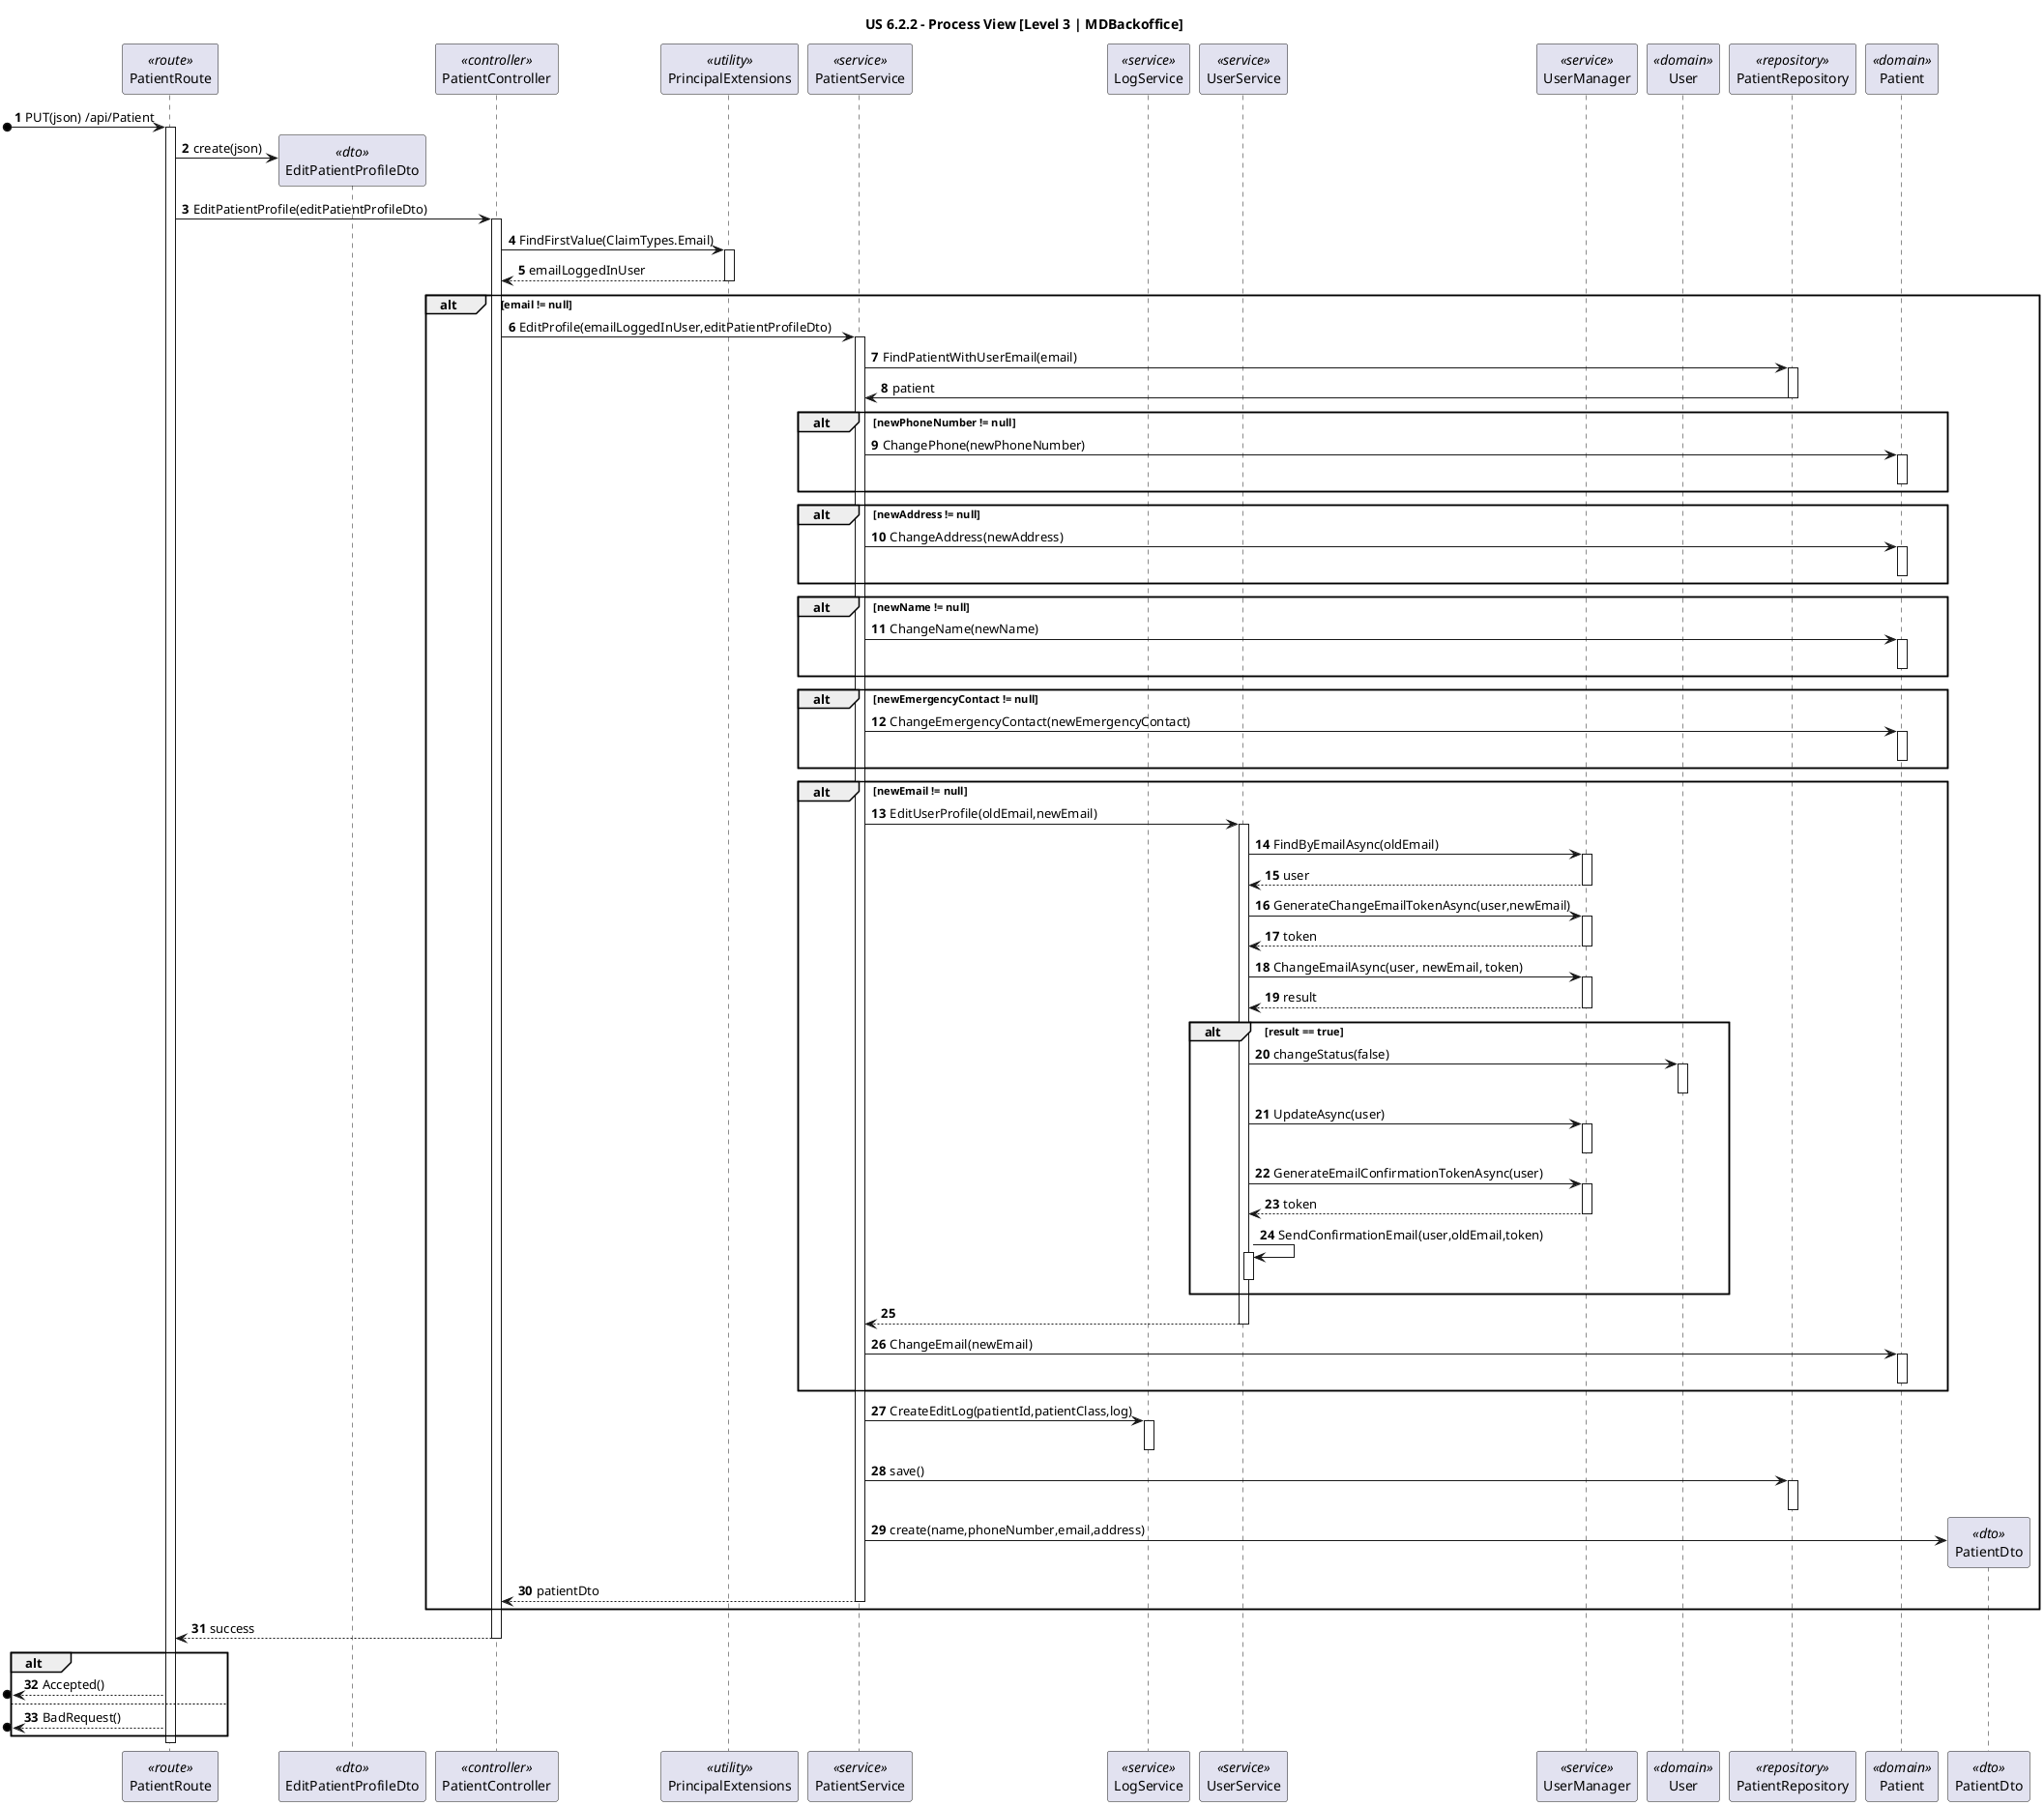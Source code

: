 @startuml

title "US 6.2.2 - Process View [Level 3 | MDBackoffice]"

autonumber
participant "PatientRoute" as ROUTE <<route>>
participant "EditPatientProfileDto" as pat_dto <<dto>>
participant "PatientController" as CTRL <<controller>>
participant "PrincipalExtensions" as CLAIMS <<utility>>
participant "PatientService" as SVC <<service>>
participant "LogService" as LOG <<service>>
participant "UserService" as US_SVC <<service>>
participant "UserManager" as UM <<service>>
participant "User" as USER <<domain>>
participant "PatientRepository" as REPO <<repository>>
participant "Patient" as PATIENT <<domain>>
participant "PatientDto" as PATIENT_DTO <<dto>>



[o-> ROUTE: PUT(json) /api/Patient
activate ROUTE

ROUTE -> pat_dto **: create(json)

ROUTE -> CTRL: EditPatientProfile(editPatientProfileDto)
activate CTRL

CTRL -> CLAIMS : FindFirstValue(ClaimTypes.Email)
activate CLAIMS

CLAIMS --> CTRL : emailLoggedInUser
deactivate CLAIMS

alt email != null

    CTRL -> SVC : EditProfile(emailLoggedInUser,editPatientProfileDto)
    activate SVC

    SVC -> REPO: FindPatientWithUserEmail(email)
    activate REPO

    REPO -> SVC: patient
    deactivate REPO

    alt newPhoneNumber != null
        SVC -> PATIENT : ChangePhone(newPhoneNumber)
        activate PATIENT
        deactivate PATIENT
        end alt

        alt newAddress != null
            SVC -> PATIENT : ChangeAddress(newAddress)
            activate PATIENT
            deactivate PATIENT
            end alt

            alt newName != null
                SVC -> PATIENT : ChangeName(newName)
                activate PATIENT
                deactivate PATIENT
                end alt

                alt newEmergencyContact != null
                    SVC -> PATIENT : ChangeEmergencyContact(newEmergencyContact)
                    activate PATIENT
                    deactivate PATIENT
                    end alt

                    alt newEmail != null

                        SVC -> US_SVC: EditUserProfile(oldEmail,newEmail)
                        activate US_SVC

                        US_SVC -> UM: FindByEmailAsync(oldEmail)
                        activate UM
                        UM --> US_SVC: user
                        deactivate UM

                        US_SVC -> UM: GenerateChangeEmailTokenAsync(user,newEmail)
                        activate UM

                        UM --> US_SVC: token
                        deactivate UM

                        US_SVC -> UM: ChangeEmailAsync(user, newEmail, token)
                        activate UM
                        UM --> US_SVC: result
                        deactivate UM

                        alt result == true

                            US_SVC -> USER: changeStatus(false)
                            activate USER
                            deactivate USER

                            US_SVC -> UM: UpdateAsync(user)
                            activate UM
                            deactivate UM

                            US_SVC -> UM: GenerateEmailConfirmationTokenAsync(user)
                            activate UM

                            UM --> US_SVC: token
                            deactivate UM

                            US_SVC -> US_SVC: SendConfirmationEmail(user,oldEmail,token)
                            activate US_SVC
                            deactivate US_SVC
                        end

                        US_SVC --> SVC:
                        deactivate US_SVC

                        SVC -> PATIENT : ChangeEmail(newEmail)
                        activate PATIENT
                        deactivate PATIENT
                        end alt

                        SVC -> LOG: CreateEditLog(patientId,patientClass,log)
                        activate LOG
                        deactivate LOG

                        SVC -> REPO : save()
                        activate REPO
                        deactivate REPO

                        SVC-> PATIENT_DTO**: create(name,phoneNumber,email,address)


                        SVC --> CTRL: patientDto
                        deactivate SVC


                        end alt

                        CTRL --> ROUTE: success
                        deactivate CTRL

                        alt

                            [o<-- ROUTE: Accepted()

                        else

                            [o<-- ROUTE: BadRequest()

                            end alt

                            deactivate ROUTE
                            @enduml
